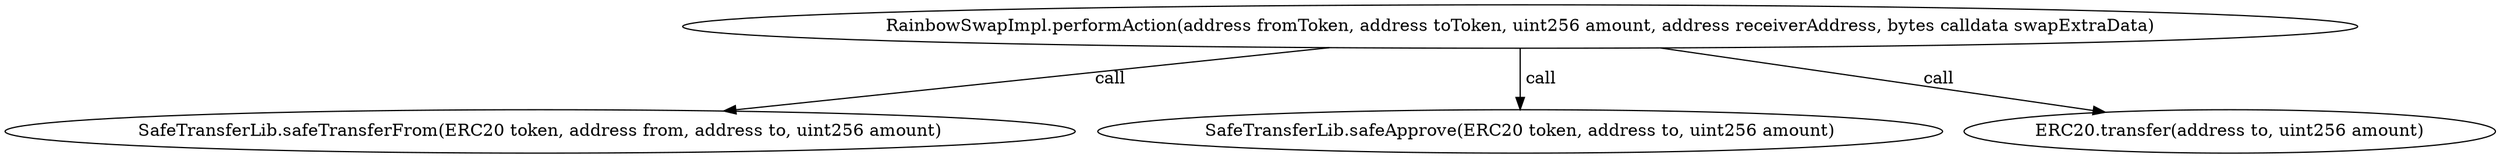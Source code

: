 digraph "" {
	graph [bb="0,0,1727.4,124.8"];
	node [label="\N"];
	"RainbowSwapImpl.performAction(address fromToken, address toToken, uint256 amount, address receiverAddress, bytes calldata swapExtraData)"	 [height=0.5,
		pos="1050,106.8",
		width=16.076];
	"SafeTransferLib.safeTransferFrom(ERC20 token, address from, address to, uint256 amount)"	 [height=0.5,
		pos="369.03,18",
		width=10.251];
	"RainbowSwapImpl.performAction(address fromToken, address toToken, uint256 amount, address receiverAddress, bytes calldata swapExtraData)" -> "SafeTransferLib.safeTransferFrom(ERC20 token, address from, address to, uint256 amount)" [key=call,
	label=" call",
	lp="782.88,62.4",
	pos="e,498.38,34.868 915.48,89.256 797.76,73.905 627.42,51.693 508.3,36.161"];
"SafeTransferLib.safeApprove(ERC20 token, address to, uint256 amount)" [height=0.5,
	pos="1050,18",
	width=8.1727];
"RainbowSwapImpl.performAction(address fromToken, address toToken, uint256 amount, address receiverAddress, bytes calldata swapExtraData)" -> "SafeTransferLib.safeApprove(ERC20 token, address to, uint256 amount)" [key=call,
label=" call",
lp="1061.9,62.4",
pos="e,1050,36.072 1050,88.401 1050,76.295 1050,60.208 1050,46.467"];
"ERC20.transfer(address to, uint256 amount)" [height=0.5,
pos="1545,18",
width=5.0668];
"RainbowSwapImpl.performAction(address fromToken, address toToken, uint256 amount, address receiverAddress, bytes calldata swapExtraData)" -> "ERC20.transfer(address to, uint256 amount)" [key=call,
label=" call",
lp="1353.9,62.4",
pos="e,1457,33.791 1149,89.043 1235.6,73.513 1360.6,51.08 1446.9,35.597"];
}
